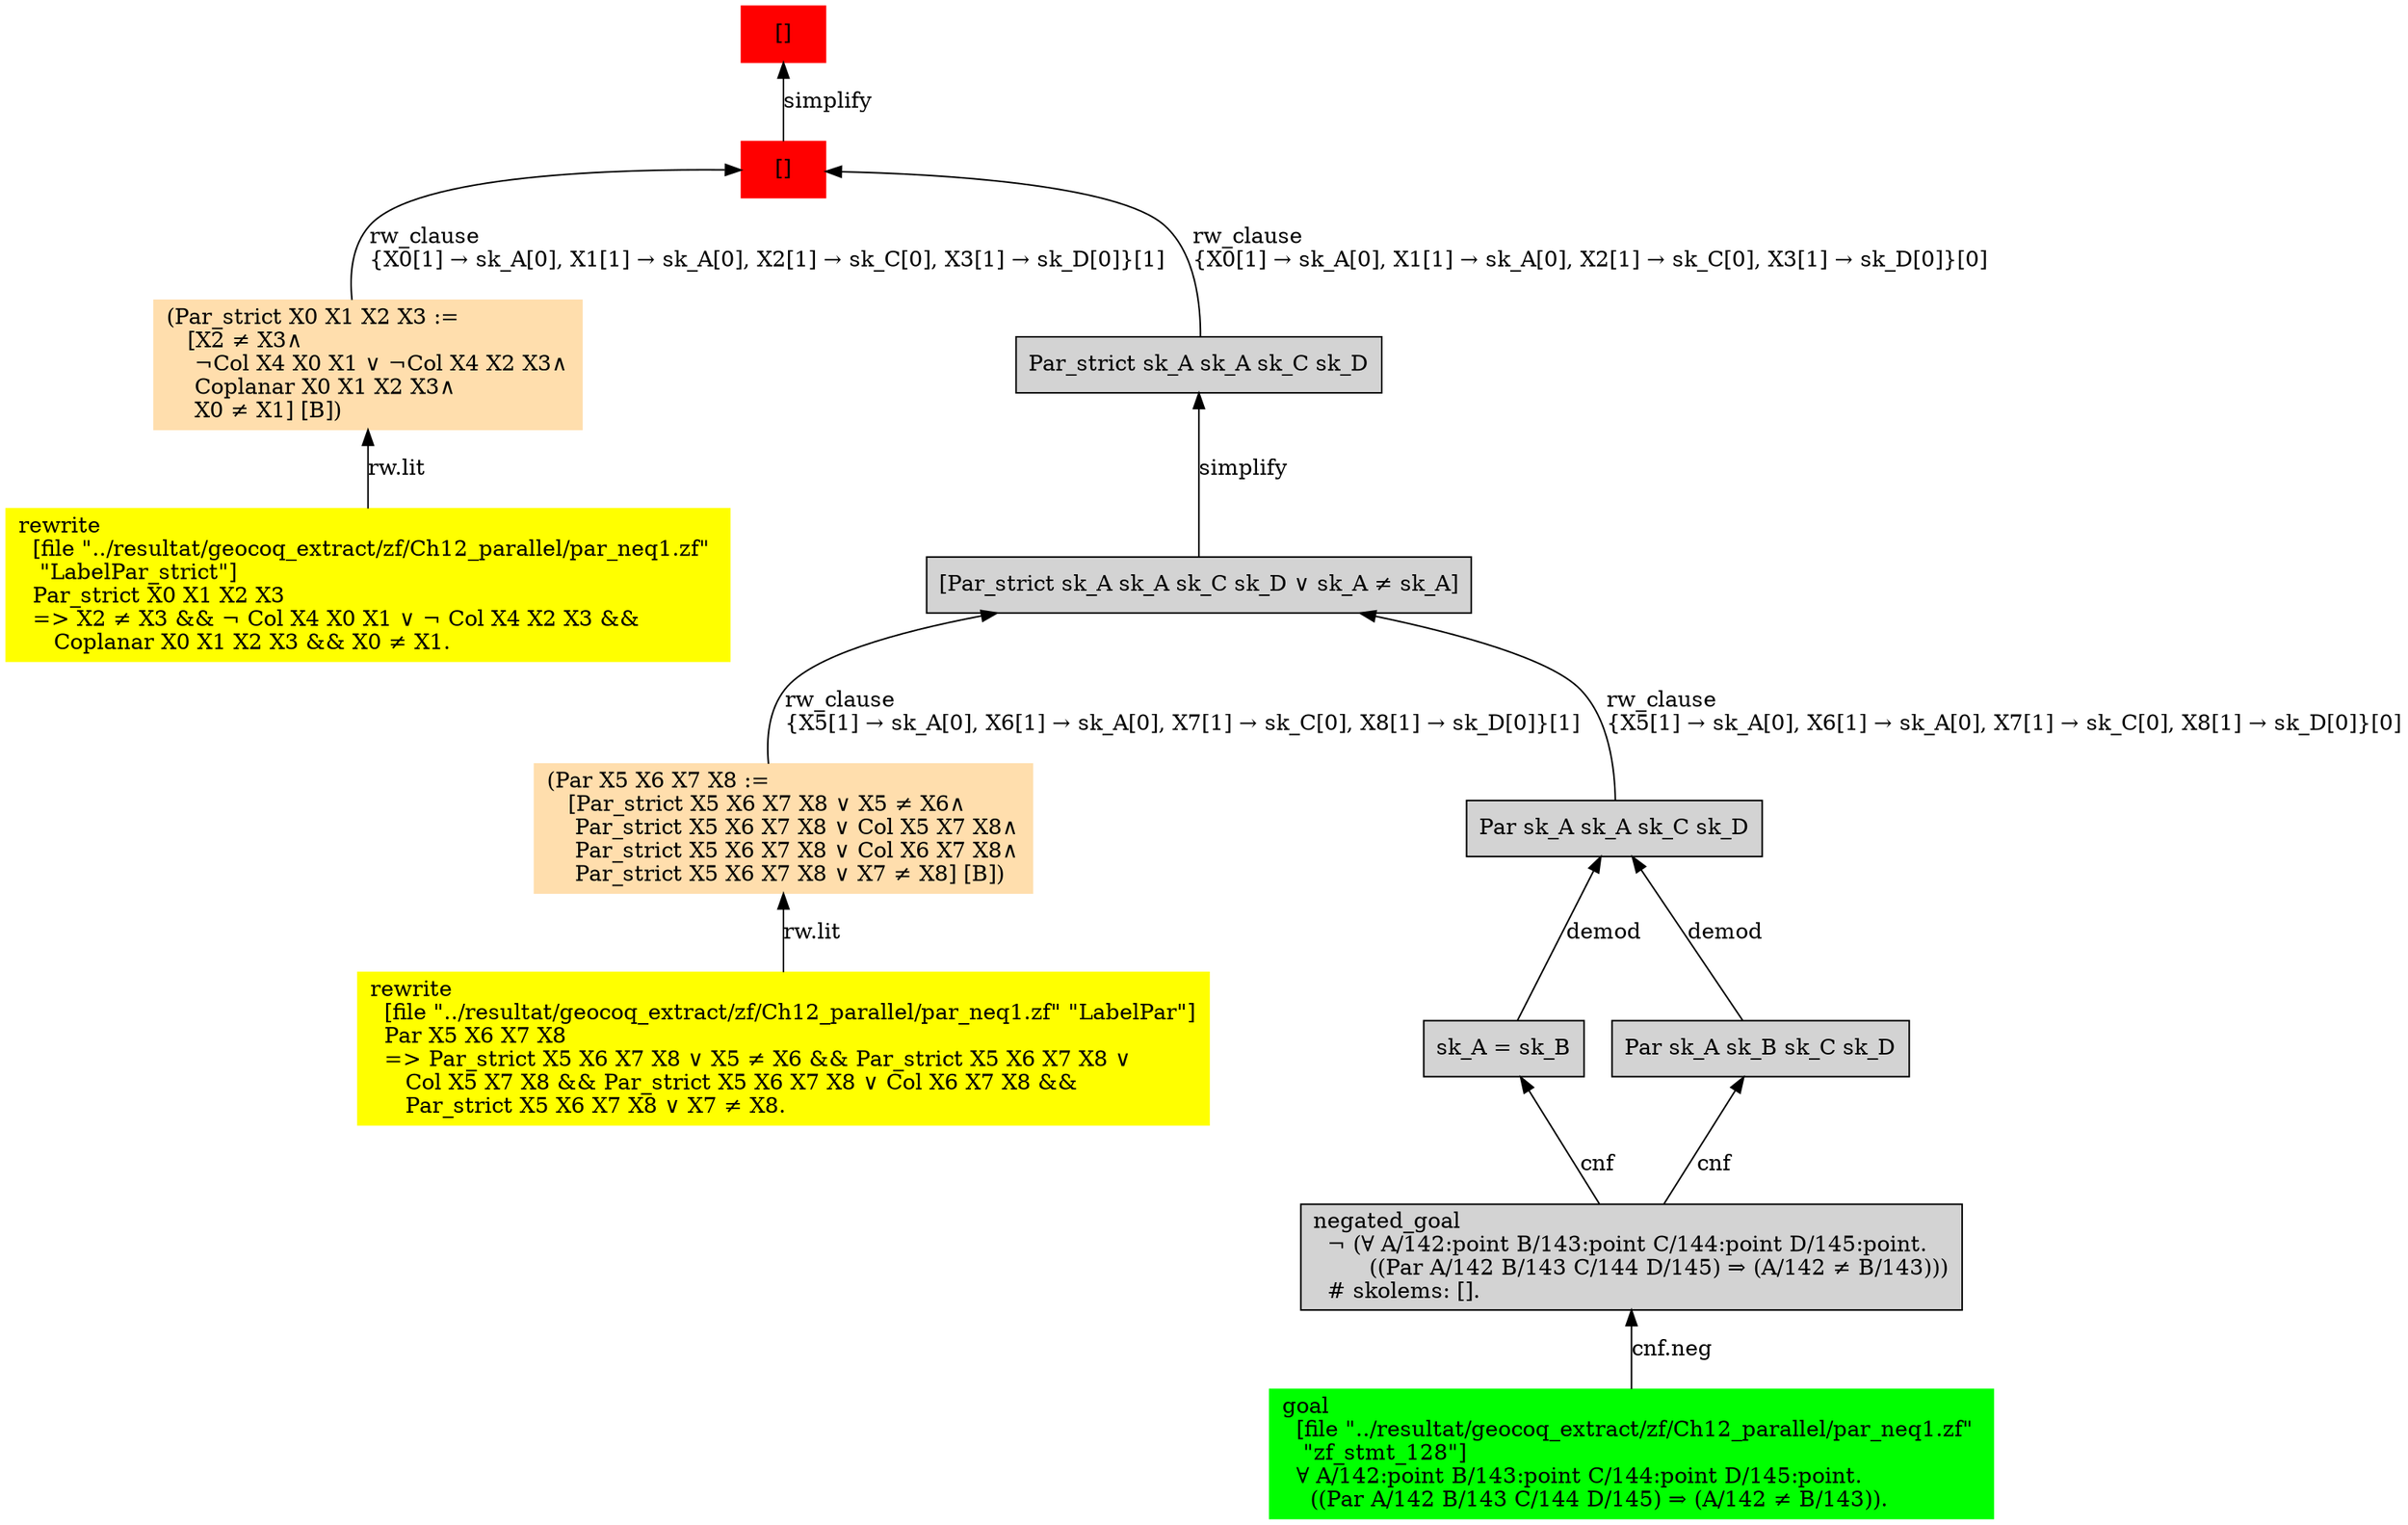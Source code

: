 digraph "unsat_graph" {
  vertex_0 [color=red, label="[]", shape=box, style=filled];
  vertex_0 -> vertex_1 [label="simplify", dir="back"];
  vertex_1 [color=red, label="[]", shape=box, style=filled];
  vertex_1 -> vertex_2 [label="rw_clause\l\{X0[1] → sk_A[0], X1[1] → sk_A[0], X2[1] → sk_C[0], X3[1] → sk_D[0]\}[1]\l", dir="back"];
  vertex_2 [color=navajowhite, shape=box, label="(Par_strict X0 X1 X2 X3 :=\l   [X2 ≠ X3∧\l    ¬Col X4 X0 X1 ∨ ¬Col X4 X2 X3∧\l    Coplanar X0 X1 X2 X3∧\l    X0 ≠ X1] [B])\l", style=filled];
  vertex_2 -> vertex_3 [label="rw.lit", dir="back"];
  vertex_3 [color=yellow, shape=box, label="rewrite\l  [file \"../resultat/geocoq_extract/zf/Ch12_parallel/par_neq1.zf\" \l   \"LabelPar_strict\"]\l  Par_strict X0 X1 X2 X3\l  =\> X2 ≠ X3 && ¬ Col X4 X0 X1 ∨ ¬ Col X4 X2 X3 && \l     Coplanar X0 X1 X2 X3 && X0 ≠ X1.\l", style=filled];
  vertex_1 -> vertex_4 [label="rw_clause\l\{X0[1] → sk_A[0], X1[1] → sk_A[0], X2[1] → sk_C[0], X3[1] → sk_D[0]\}[0]\l", dir="back"];
  vertex_4 [shape=box, label="Par_strict sk_A sk_A sk_C sk_D\l", style=filled];
  vertex_4 -> vertex_5 [label="simplify", dir="back"];
  vertex_5 [shape=box, label="[Par_strict sk_A sk_A sk_C sk_D ∨ sk_A ≠ sk_A]\l", style=filled];
  vertex_5 -> vertex_6 [label="rw_clause\l\{X5[1] → sk_A[0], X6[1] → sk_A[0], X7[1] → sk_C[0], X8[1] → sk_D[0]\}[1]\l", dir="back"];
  vertex_6 [color=navajowhite, shape=box, label="(Par X5 X6 X7 X8 :=\l   [Par_strict X5 X6 X7 X8 ∨ X5 ≠ X6∧\l    Par_strict X5 X6 X7 X8 ∨ Col X5 X7 X8∧\l    Par_strict X5 X6 X7 X8 ∨ Col X6 X7 X8∧\l    Par_strict X5 X6 X7 X8 ∨ X7 ≠ X8] [B])\l", style=filled];
  vertex_6 -> vertex_7 [label="rw.lit", dir="back"];
  vertex_7 [color=yellow, shape=box, label="rewrite\l  [file \"../resultat/geocoq_extract/zf/Ch12_parallel/par_neq1.zf\" \"LabelPar\"]\l  Par X5 X6 X7 X8\l  =\> Par_strict X5 X6 X7 X8 ∨ X5 ≠ X6 && Par_strict X5 X6 X7 X8 ∨ \l     Col X5 X7 X8 && Par_strict X5 X6 X7 X8 ∨ Col X6 X7 X8 && \l     Par_strict X5 X6 X7 X8 ∨ X7 ≠ X8.\l", style=filled];
  vertex_5 -> vertex_8 [label="rw_clause\l\{X5[1] → sk_A[0], X6[1] → sk_A[0], X7[1] → sk_C[0], X8[1] → sk_D[0]\}[0]\l", dir="back"];
  vertex_8 [shape=box, label="Par sk_A sk_A sk_C sk_D\l", style=filled];
  vertex_8 -> vertex_9 [label="demod", dir="back"];
  vertex_9 [shape=box, label="sk_A = sk_B\l", style=filled];
  vertex_9 -> vertex_10 [label="cnf", dir="back"];
  vertex_10 [shape=box, label="negated_goal\l  ¬ (∀ A/142:point B/143:point C/144:point D/145:point.\l        ((Par A/142 B/143 C/144 D/145) ⇒ (A/142 ≠ B/143)))\l  # skolems: [].\l", style=filled];
  vertex_10 -> vertex_11 [label="cnf.neg", dir="back"];
  vertex_11 [color=green, shape=box, label="goal\l  [file \"../resultat/geocoq_extract/zf/Ch12_parallel/par_neq1.zf\" \l   \"zf_stmt_128\"]\l  ∀ A/142:point B/143:point C/144:point D/145:point.\l    ((Par A/142 B/143 C/144 D/145) ⇒ (A/142 ≠ B/143)).\l", style=filled];
  vertex_8 -> vertex_12 [label="demod", dir="back"];
  vertex_12 [shape=box, label="Par sk_A sk_B sk_C sk_D\l", style=filled];
  vertex_12 -> vertex_10 [label="cnf", dir="back"];
  }


